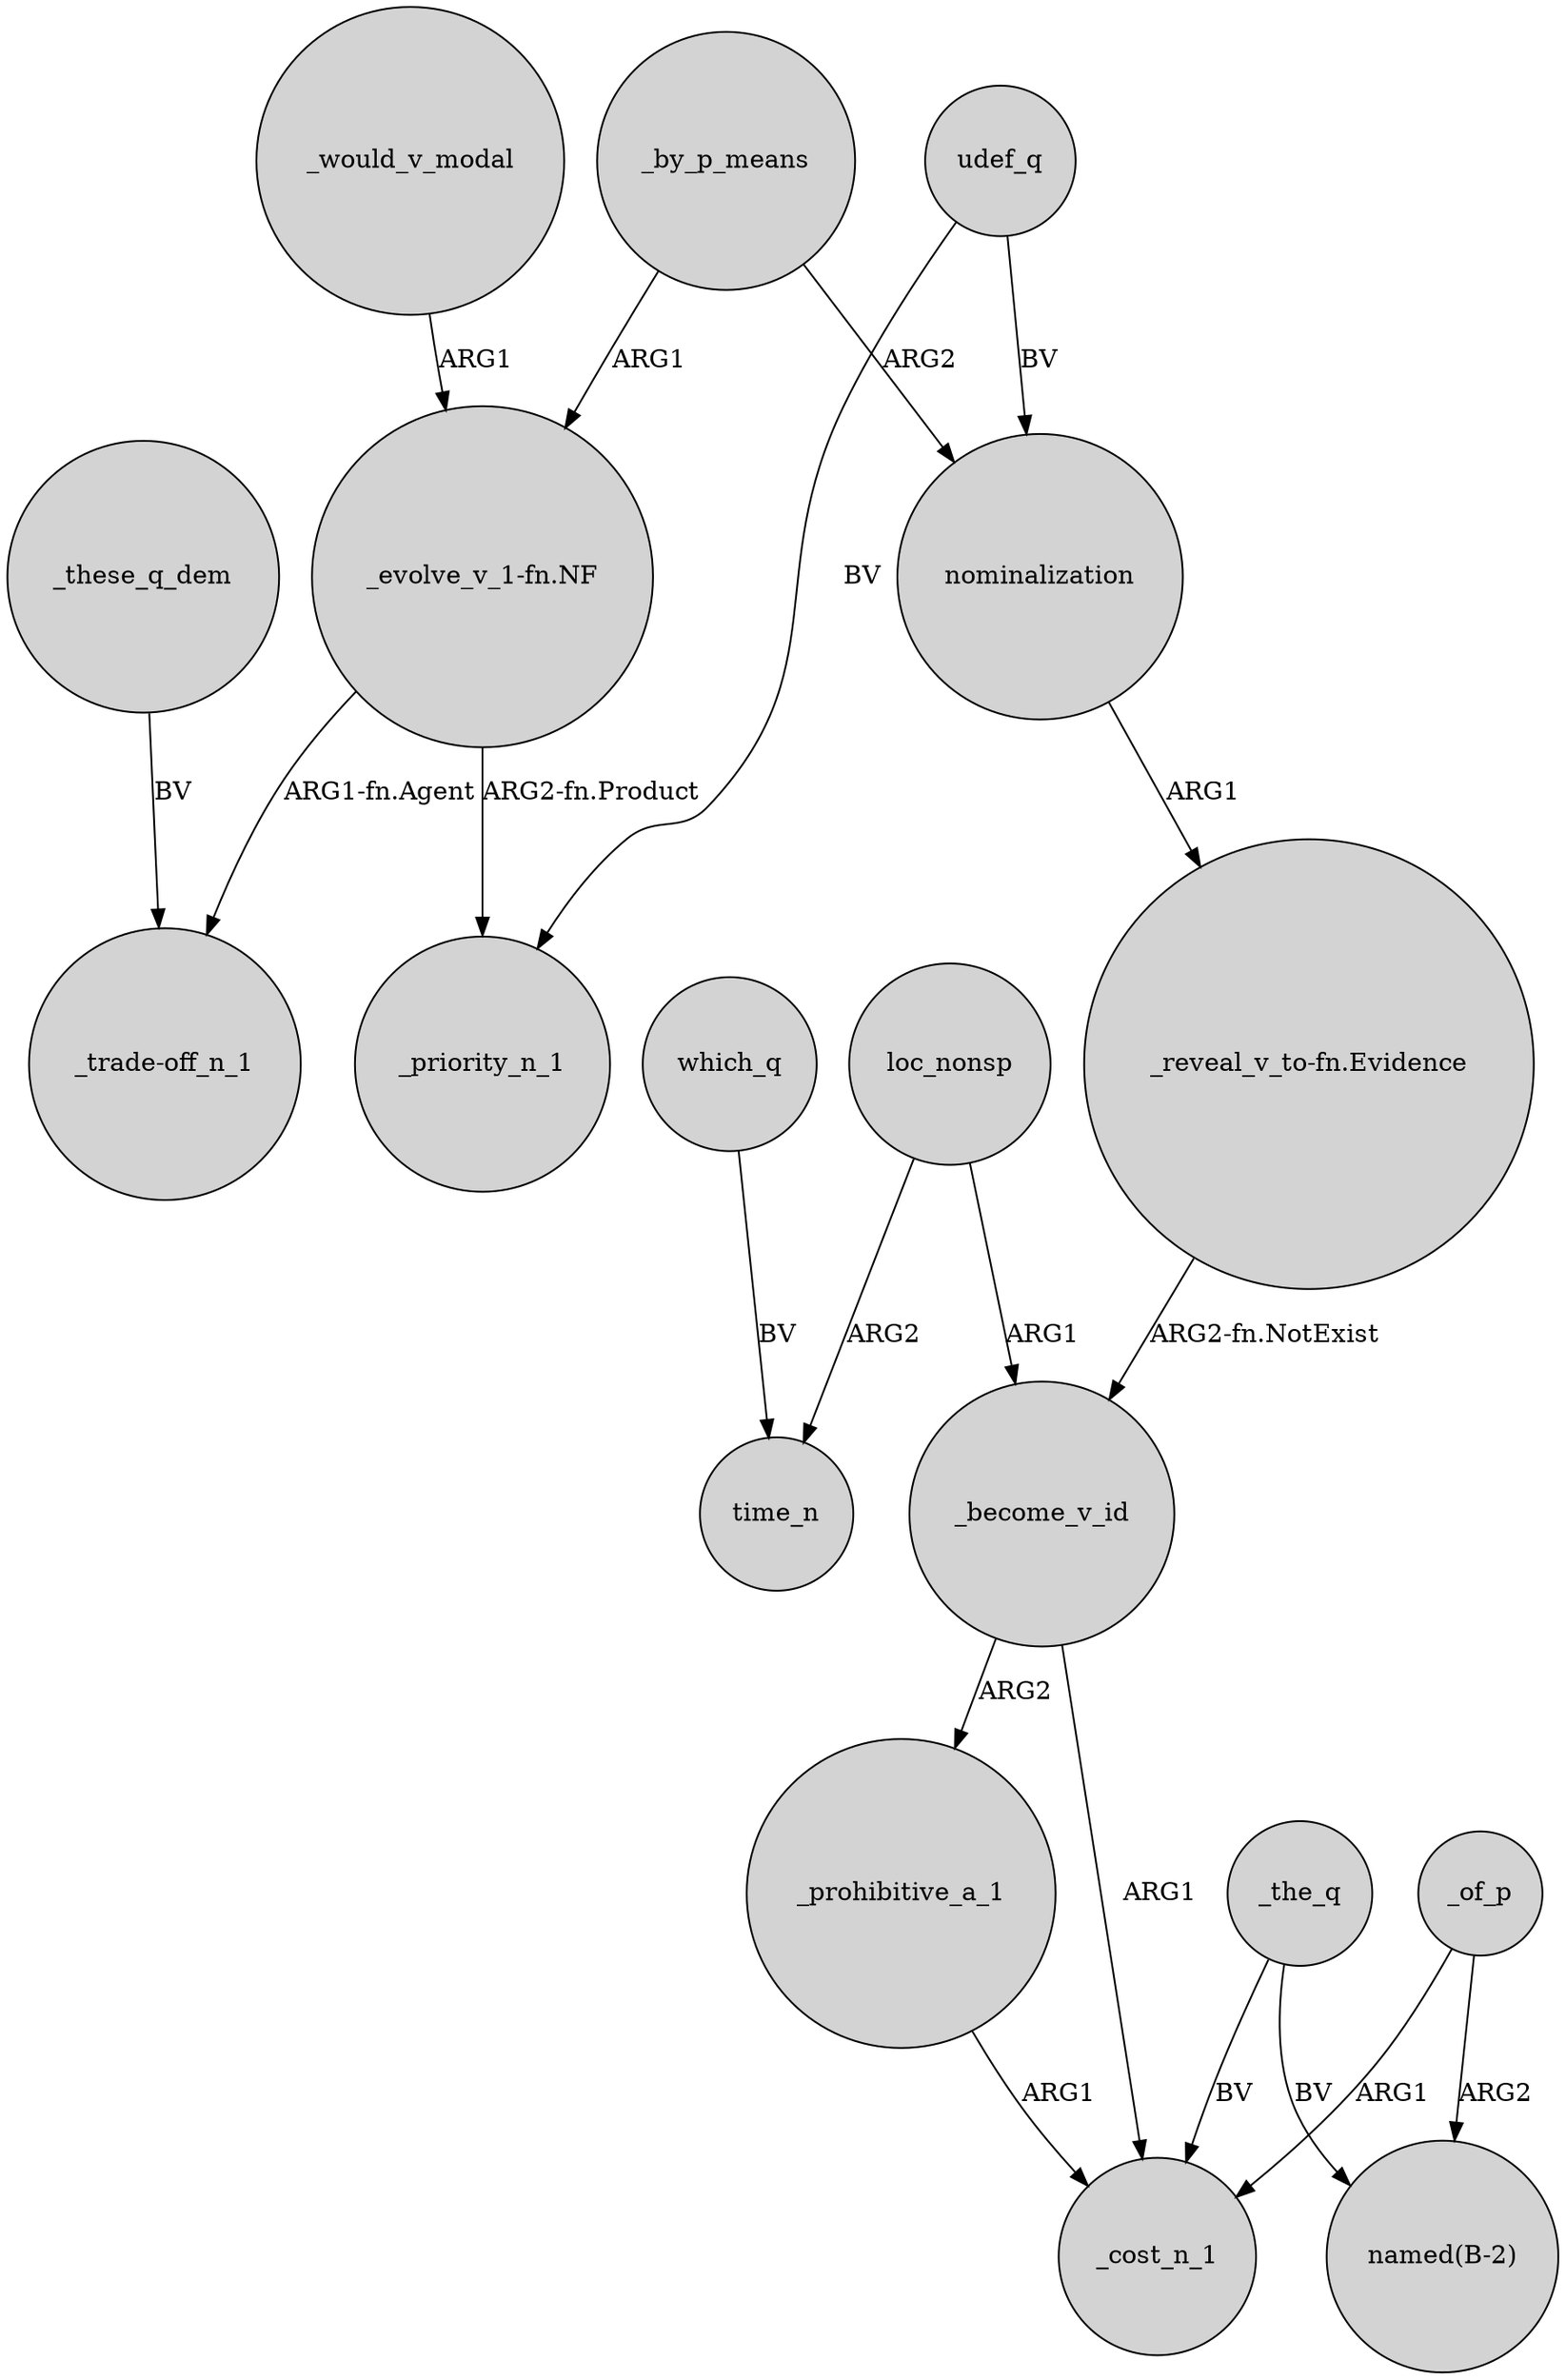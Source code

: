 digraph {
	node [shape=circle style=filled]
	_would_v_modal -> "_evolve_v_1-fn.NF" [label=ARG1]
	_prohibitive_a_1 -> _cost_n_1 [label=ARG1]
	_by_p_means -> nominalization [label=ARG2]
	_of_p -> "named(B-2)" [label=ARG2]
	nominalization -> "_reveal_v_to-fn.Evidence" [label=ARG1]
	which_q -> time_n [label=BV]
	"_evolve_v_1-fn.NF" -> _priority_n_1 [label="ARG2-fn.Product"]
	loc_nonsp -> time_n [label=ARG2]
	_the_q -> _cost_n_1 [label=BV]
	_of_p -> _cost_n_1 [label=ARG1]
	_become_v_id -> _cost_n_1 [label=ARG1]
	"_evolve_v_1-fn.NF" -> "_trade-off_n_1" [label="ARG1-fn.Agent"]
	loc_nonsp -> _become_v_id [label=ARG1]
	udef_q -> nominalization [label=BV]
	"_reveal_v_to-fn.Evidence" -> _become_v_id [label="ARG2-fn.NotExist"]
	_by_p_means -> "_evolve_v_1-fn.NF" [label=ARG1]
	_these_q_dem -> "_trade-off_n_1" [label=BV]
	_the_q -> "named(B-2)" [label=BV]
	udef_q -> _priority_n_1 [label=BV]
	_become_v_id -> _prohibitive_a_1 [label=ARG2]
}
